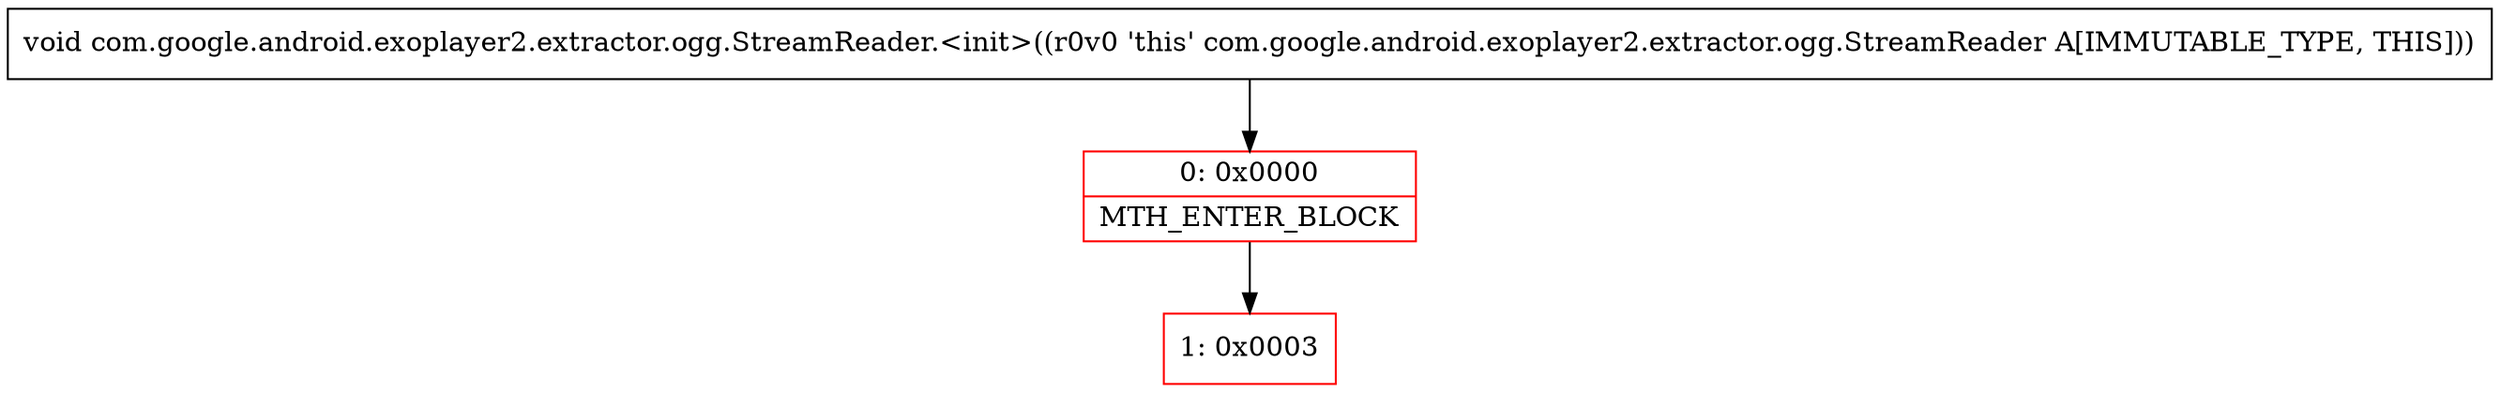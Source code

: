 digraph "CFG forcom.google.android.exoplayer2.extractor.ogg.StreamReader.\<init\>()V" {
subgraph cluster_Region_1971342281 {
label = "R(0)";
node [shape=record,color=blue];
}
Node_0 [shape=record,color=red,label="{0\:\ 0x0000|MTH_ENTER_BLOCK\l}"];
Node_1 [shape=record,color=red,label="{1\:\ 0x0003}"];
MethodNode[shape=record,label="{void com.google.android.exoplayer2.extractor.ogg.StreamReader.\<init\>((r0v0 'this' com.google.android.exoplayer2.extractor.ogg.StreamReader A[IMMUTABLE_TYPE, THIS])) }"];
MethodNode -> Node_0;
Node_0 -> Node_1;
}

